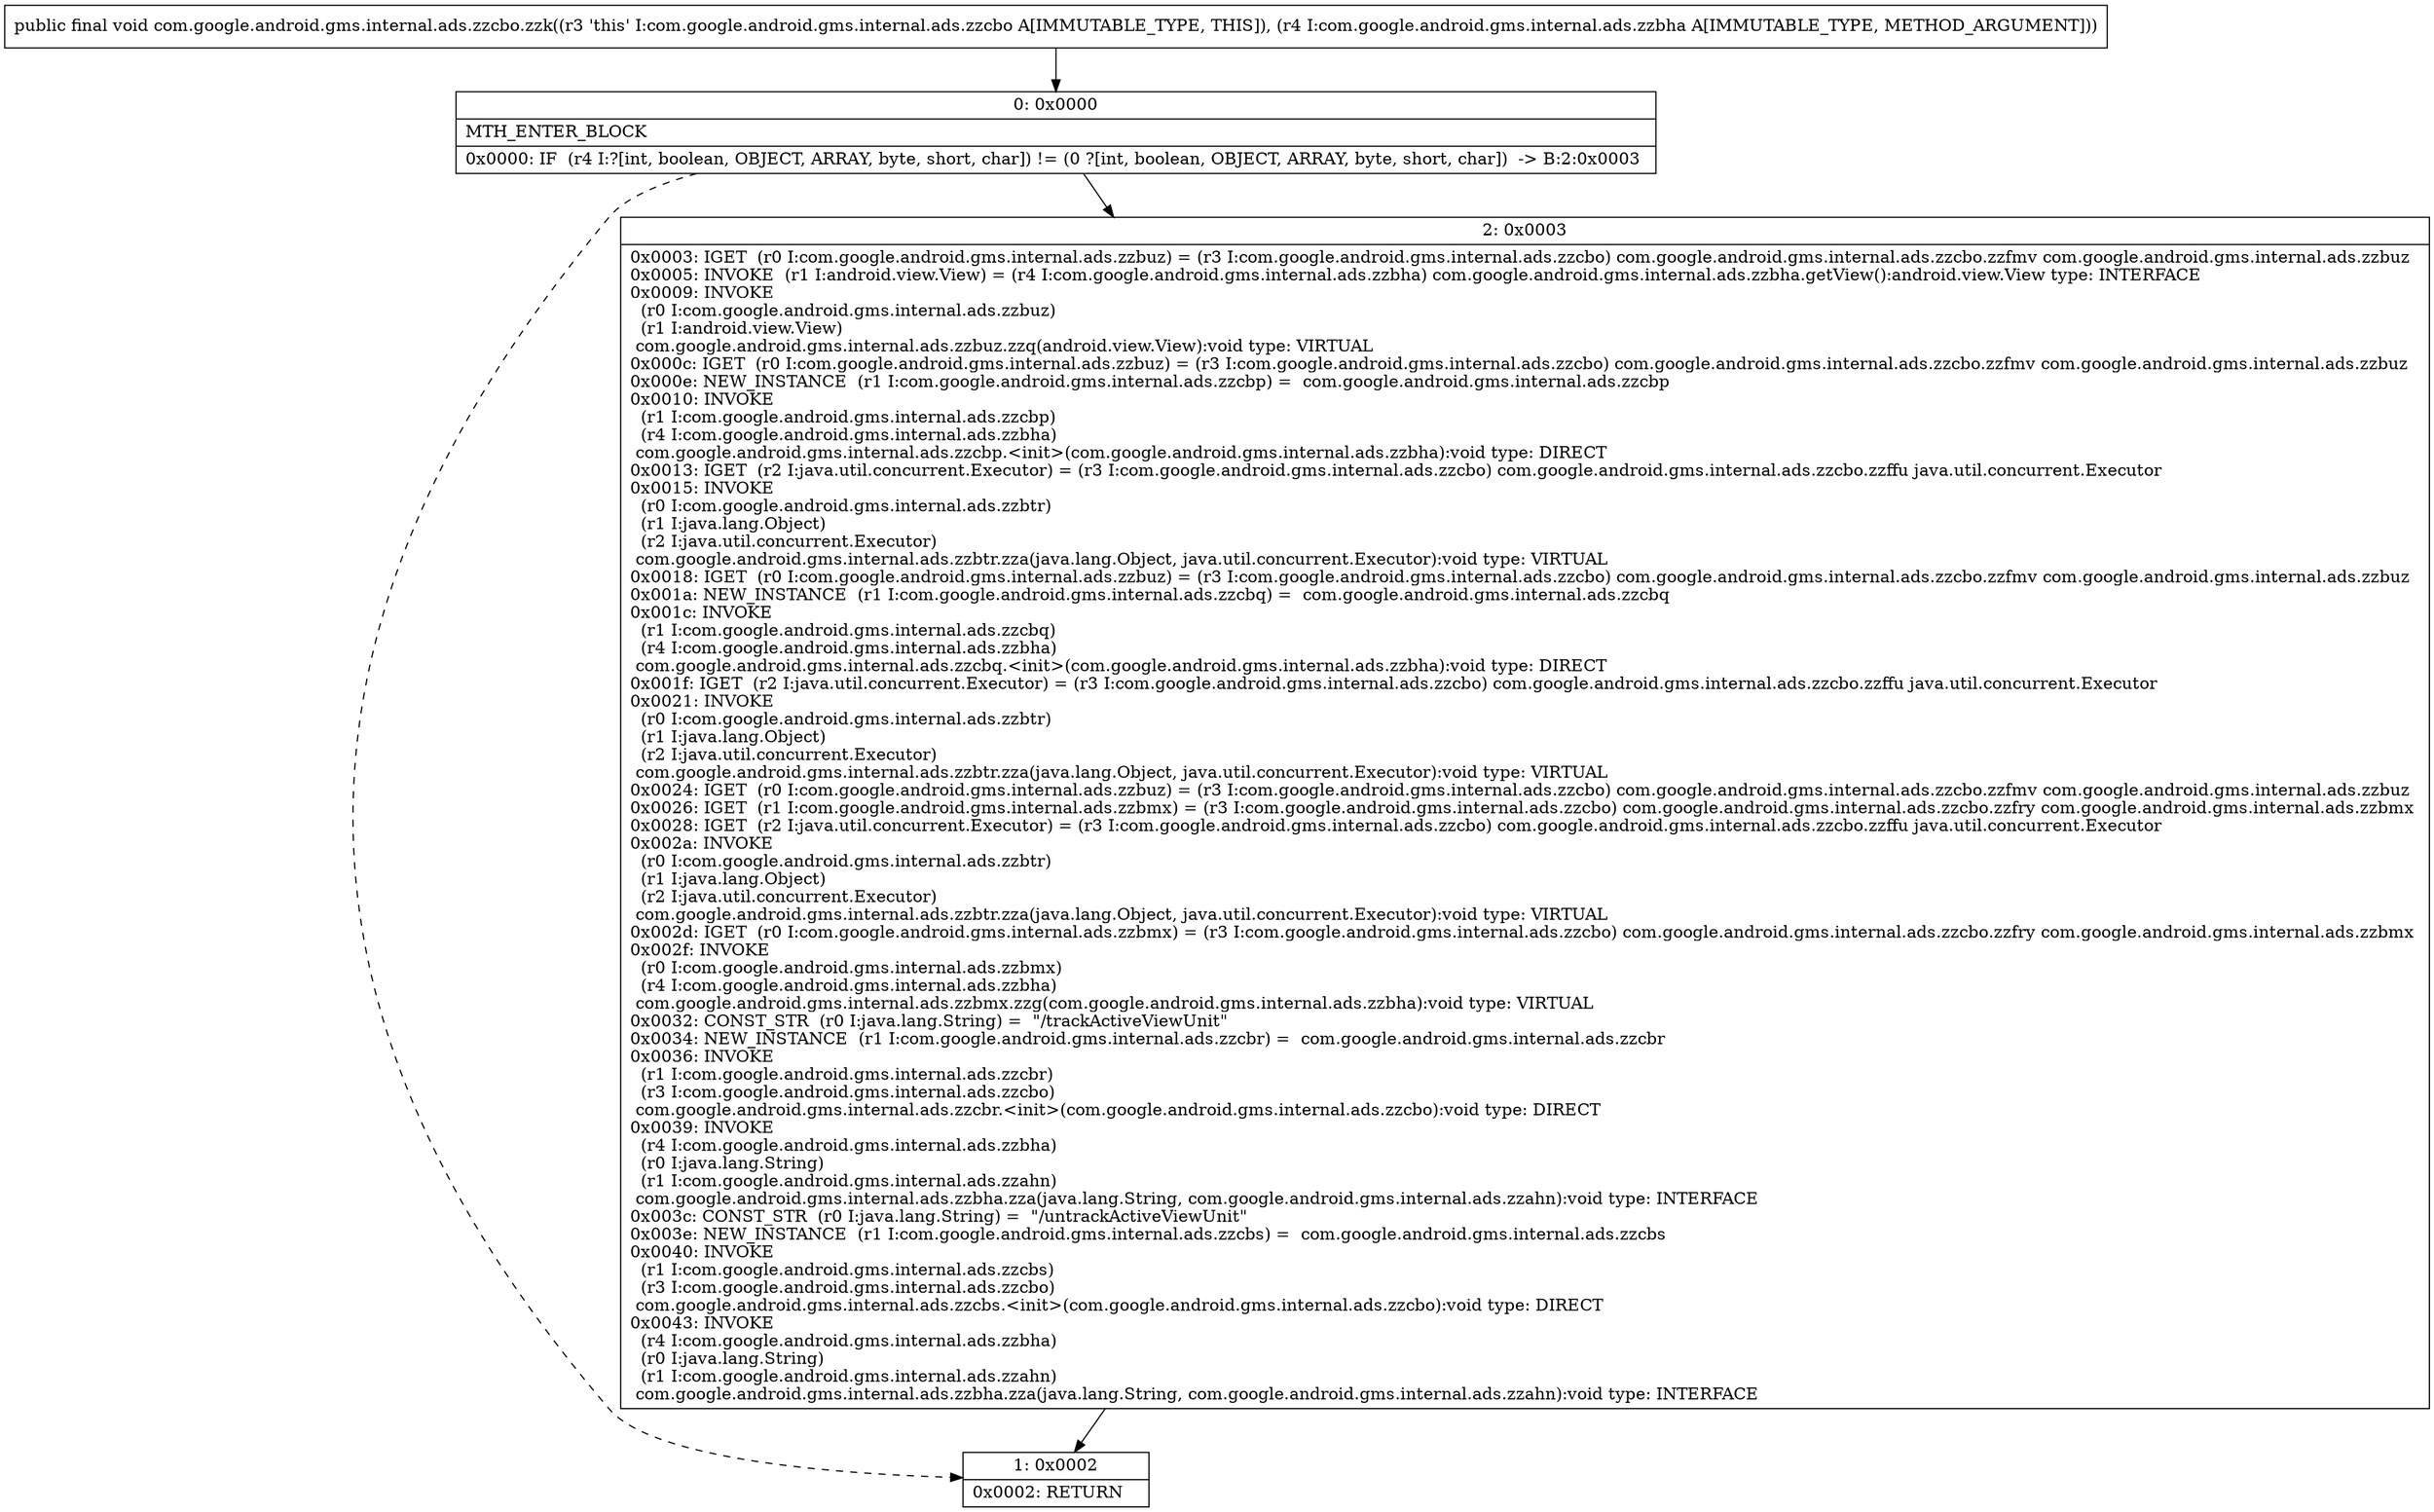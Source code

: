 digraph "CFG forcom.google.android.gms.internal.ads.zzcbo.zzk(Lcom\/google\/android\/gms\/internal\/ads\/zzbha;)V" {
Node_0 [shape=record,label="{0\:\ 0x0000|MTH_ENTER_BLOCK\l|0x0000: IF  (r4 I:?[int, boolean, OBJECT, ARRAY, byte, short, char]) != (0 ?[int, boolean, OBJECT, ARRAY, byte, short, char])  \-\> B:2:0x0003 \l}"];
Node_1 [shape=record,label="{1\:\ 0x0002|0x0002: RETURN   \l}"];
Node_2 [shape=record,label="{2\:\ 0x0003|0x0003: IGET  (r0 I:com.google.android.gms.internal.ads.zzbuz) = (r3 I:com.google.android.gms.internal.ads.zzcbo) com.google.android.gms.internal.ads.zzcbo.zzfmv com.google.android.gms.internal.ads.zzbuz \l0x0005: INVOKE  (r1 I:android.view.View) = (r4 I:com.google.android.gms.internal.ads.zzbha) com.google.android.gms.internal.ads.zzbha.getView():android.view.View type: INTERFACE \l0x0009: INVOKE  \l  (r0 I:com.google.android.gms.internal.ads.zzbuz)\l  (r1 I:android.view.View)\l com.google.android.gms.internal.ads.zzbuz.zzq(android.view.View):void type: VIRTUAL \l0x000c: IGET  (r0 I:com.google.android.gms.internal.ads.zzbuz) = (r3 I:com.google.android.gms.internal.ads.zzcbo) com.google.android.gms.internal.ads.zzcbo.zzfmv com.google.android.gms.internal.ads.zzbuz \l0x000e: NEW_INSTANCE  (r1 I:com.google.android.gms.internal.ads.zzcbp) =  com.google.android.gms.internal.ads.zzcbp \l0x0010: INVOKE  \l  (r1 I:com.google.android.gms.internal.ads.zzcbp)\l  (r4 I:com.google.android.gms.internal.ads.zzbha)\l com.google.android.gms.internal.ads.zzcbp.\<init\>(com.google.android.gms.internal.ads.zzbha):void type: DIRECT \l0x0013: IGET  (r2 I:java.util.concurrent.Executor) = (r3 I:com.google.android.gms.internal.ads.zzcbo) com.google.android.gms.internal.ads.zzcbo.zzffu java.util.concurrent.Executor \l0x0015: INVOKE  \l  (r0 I:com.google.android.gms.internal.ads.zzbtr)\l  (r1 I:java.lang.Object)\l  (r2 I:java.util.concurrent.Executor)\l com.google.android.gms.internal.ads.zzbtr.zza(java.lang.Object, java.util.concurrent.Executor):void type: VIRTUAL \l0x0018: IGET  (r0 I:com.google.android.gms.internal.ads.zzbuz) = (r3 I:com.google.android.gms.internal.ads.zzcbo) com.google.android.gms.internal.ads.zzcbo.zzfmv com.google.android.gms.internal.ads.zzbuz \l0x001a: NEW_INSTANCE  (r1 I:com.google.android.gms.internal.ads.zzcbq) =  com.google.android.gms.internal.ads.zzcbq \l0x001c: INVOKE  \l  (r1 I:com.google.android.gms.internal.ads.zzcbq)\l  (r4 I:com.google.android.gms.internal.ads.zzbha)\l com.google.android.gms.internal.ads.zzcbq.\<init\>(com.google.android.gms.internal.ads.zzbha):void type: DIRECT \l0x001f: IGET  (r2 I:java.util.concurrent.Executor) = (r3 I:com.google.android.gms.internal.ads.zzcbo) com.google.android.gms.internal.ads.zzcbo.zzffu java.util.concurrent.Executor \l0x0021: INVOKE  \l  (r0 I:com.google.android.gms.internal.ads.zzbtr)\l  (r1 I:java.lang.Object)\l  (r2 I:java.util.concurrent.Executor)\l com.google.android.gms.internal.ads.zzbtr.zza(java.lang.Object, java.util.concurrent.Executor):void type: VIRTUAL \l0x0024: IGET  (r0 I:com.google.android.gms.internal.ads.zzbuz) = (r3 I:com.google.android.gms.internal.ads.zzcbo) com.google.android.gms.internal.ads.zzcbo.zzfmv com.google.android.gms.internal.ads.zzbuz \l0x0026: IGET  (r1 I:com.google.android.gms.internal.ads.zzbmx) = (r3 I:com.google.android.gms.internal.ads.zzcbo) com.google.android.gms.internal.ads.zzcbo.zzfry com.google.android.gms.internal.ads.zzbmx \l0x0028: IGET  (r2 I:java.util.concurrent.Executor) = (r3 I:com.google.android.gms.internal.ads.zzcbo) com.google.android.gms.internal.ads.zzcbo.zzffu java.util.concurrent.Executor \l0x002a: INVOKE  \l  (r0 I:com.google.android.gms.internal.ads.zzbtr)\l  (r1 I:java.lang.Object)\l  (r2 I:java.util.concurrent.Executor)\l com.google.android.gms.internal.ads.zzbtr.zza(java.lang.Object, java.util.concurrent.Executor):void type: VIRTUAL \l0x002d: IGET  (r0 I:com.google.android.gms.internal.ads.zzbmx) = (r3 I:com.google.android.gms.internal.ads.zzcbo) com.google.android.gms.internal.ads.zzcbo.zzfry com.google.android.gms.internal.ads.zzbmx \l0x002f: INVOKE  \l  (r0 I:com.google.android.gms.internal.ads.zzbmx)\l  (r4 I:com.google.android.gms.internal.ads.zzbha)\l com.google.android.gms.internal.ads.zzbmx.zzg(com.google.android.gms.internal.ads.zzbha):void type: VIRTUAL \l0x0032: CONST_STR  (r0 I:java.lang.String) =  \"\/trackActiveViewUnit\" \l0x0034: NEW_INSTANCE  (r1 I:com.google.android.gms.internal.ads.zzcbr) =  com.google.android.gms.internal.ads.zzcbr \l0x0036: INVOKE  \l  (r1 I:com.google.android.gms.internal.ads.zzcbr)\l  (r3 I:com.google.android.gms.internal.ads.zzcbo)\l com.google.android.gms.internal.ads.zzcbr.\<init\>(com.google.android.gms.internal.ads.zzcbo):void type: DIRECT \l0x0039: INVOKE  \l  (r4 I:com.google.android.gms.internal.ads.zzbha)\l  (r0 I:java.lang.String)\l  (r1 I:com.google.android.gms.internal.ads.zzahn)\l com.google.android.gms.internal.ads.zzbha.zza(java.lang.String, com.google.android.gms.internal.ads.zzahn):void type: INTERFACE \l0x003c: CONST_STR  (r0 I:java.lang.String) =  \"\/untrackActiveViewUnit\" \l0x003e: NEW_INSTANCE  (r1 I:com.google.android.gms.internal.ads.zzcbs) =  com.google.android.gms.internal.ads.zzcbs \l0x0040: INVOKE  \l  (r1 I:com.google.android.gms.internal.ads.zzcbs)\l  (r3 I:com.google.android.gms.internal.ads.zzcbo)\l com.google.android.gms.internal.ads.zzcbs.\<init\>(com.google.android.gms.internal.ads.zzcbo):void type: DIRECT \l0x0043: INVOKE  \l  (r4 I:com.google.android.gms.internal.ads.zzbha)\l  (r0 I:java.lang.String)\l  (r1 I:com.google.android.gms.internal.ads.zzahn)\l com.google.android.gms.internal.ads.zzbha.zza(java.lang.String, com.google.android.gms.internal.ads.zzahn):void type: INTERFACE \l}"];
MethodNode[shape=record,label="{public final void com.google.android.gms.internal.ads.zzcbo.zzk((r3 'this' I:com.google.android.gms.internal.ads.zzcbo A[IMMUTABLE_TYPE, THIS]), (r4 I:com.google.android.gms.internal.ads.zzbha A[IMMUTABLE_TYPE, METHOD_ARGUMENT])) }"];
MethodNode -> Node_0;
Node_0 -> Node_1[style=dashed];
Node_0 -> Node_2;
Node_2 -> Node_1;
}

